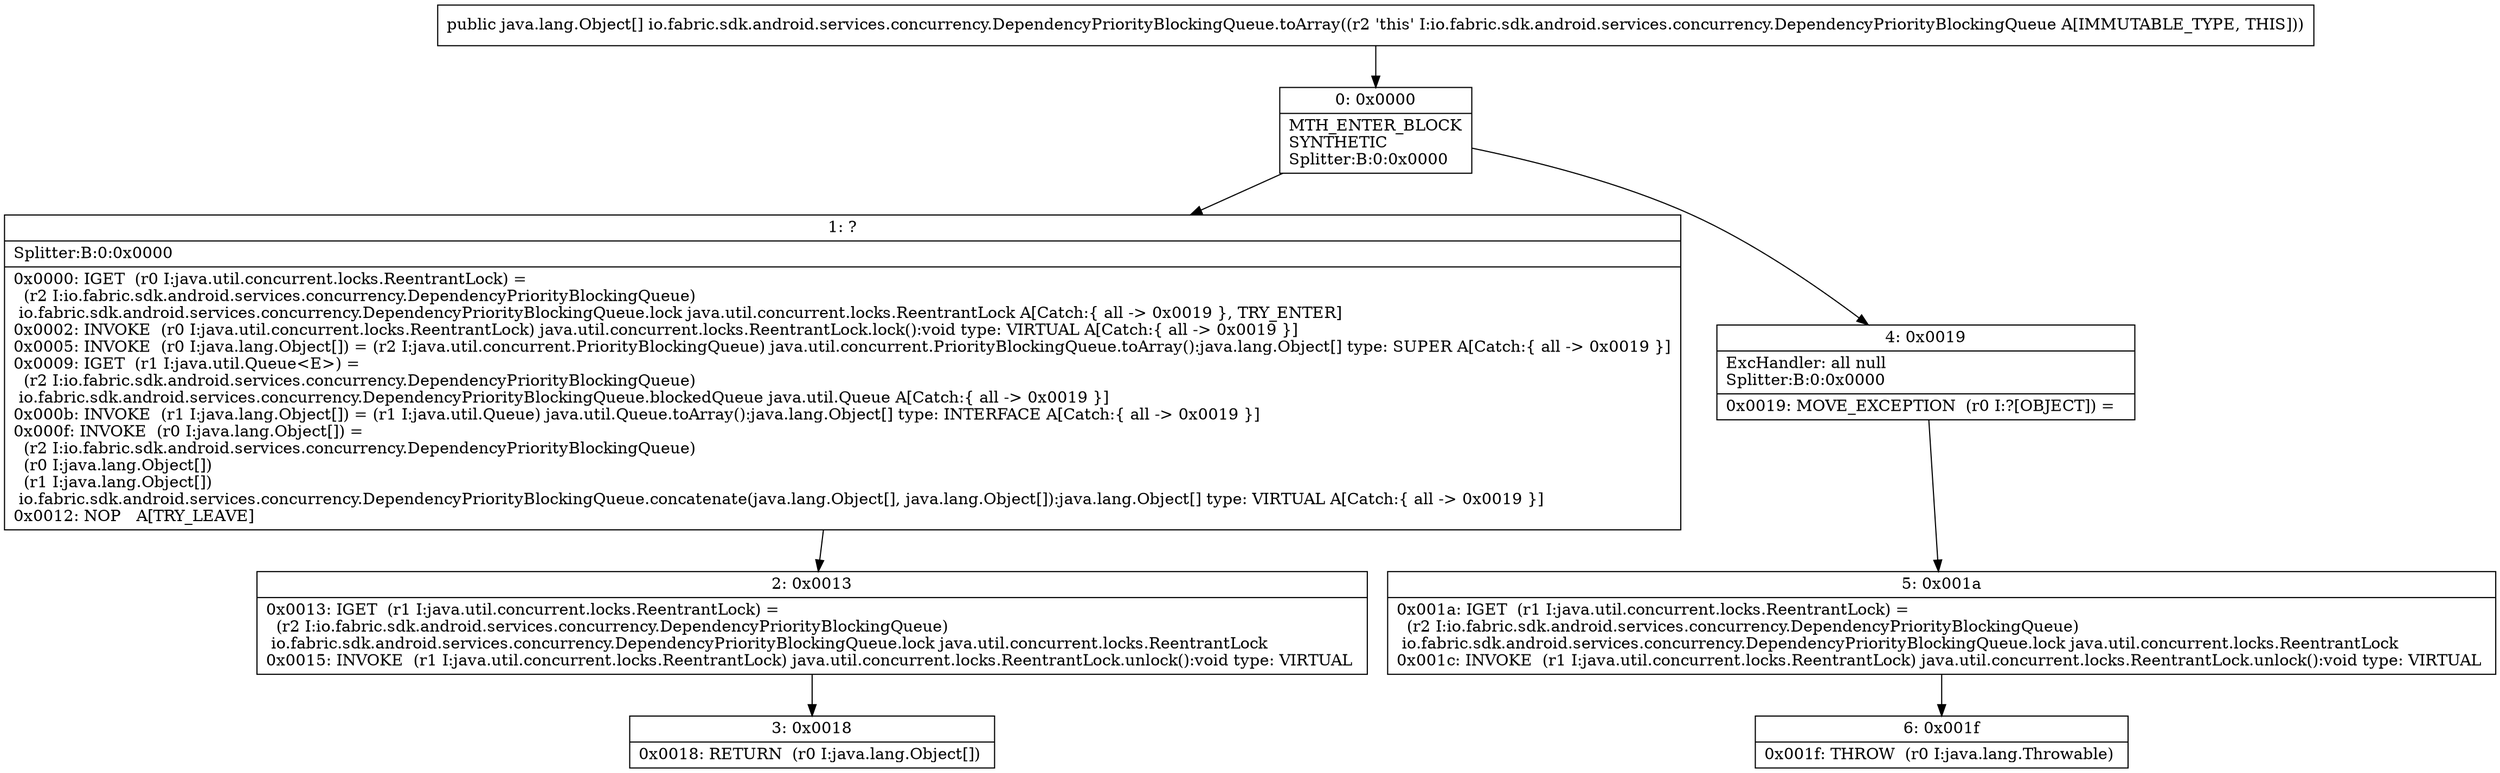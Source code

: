 digraph "CFG forio.fabric.sdk.android.services.concurrency.DependencyPriorityBlockingQueue.toArray()[Ljava\/lang\/Object;" {
Node_0 [shape=record,label="{0\:\ 0x0000|MTH_ENTER_BLOCK\lSYNTHETIC\lSplitter:B:0:0x0000\l}"];
Node_1 [shape=record,label="{1\:\ ?|Splitter:B:0:0x0000\l|0x0000: IGET  (r0 I:java.util.concurrent.locks.ReentrantLock) = \l  (r2 I:io.fabric.sdk.android.services.concurrency.DependencyPriorityBlockingQueue)\l io.fabric.sdk.android.services.concurrency.DependencyPriorityBlockingQueue.lock java.util.concurrent.locks.ReentrantLock A[Catch:\{ all \-\> 0x0019 \}, TRY_ENTER]\l0x0002: INVOKE  (r0 I:java.util.concurrent.locks.ReentrantLock) java.util.concurrent.locks.ReentrantLock.lock():void type: VIRTUAL A[Catch:\{ all \-\> 0x0019 \}]\l0x0005: INVOKE  (r0 I:java.lang.Object[]) = (r2 I:java.util.concurrent.PriorityBlockingQueue) java.util.concurrent.PriorityBlockingQueue.toArray():java.lang.Object[] type: SUPER A[Catch:\{ all \-\> 0x0019 \}]\l0x0009: IGET  (r1 I:java.util.Queue\<E\>) = \l  (r2 I:io.fabric.sdk.android.services.concurrency.DependencyPriorityBlockingQueue)\l io.fabric.sdk.android.services.concurrency.DependencyPriorityBlockingQueue.blockedQueue java.util.Queue A[Catch:\{ all \-\> 0x0019 \}]\l0x000b: INVOKE  (r1 I:java.lang.Object[]) = (r1 I:java.util.Queue) java.util.Queue.toArray():java.lang.Object[] type: INTERFACE A[Catch:\{ all \-\> 0x0019 \}]\l0x000f: INVOKE  (r0 I:java.lang.Object[]) = \l  (r2 I:io.fabric.sdk.android.services.concurrency.DependencyPriorityBlockingQueue)\l  (r0 I:java.lang.Object[])\l  (r1 I:java.lang.Object[])\l io.fabric.sdk.android.services.concurrency.DependencyPriorityBlockingQueue.concatenate(java.lang.Object[], java.lang.Object[]):java.lang.Object[] type: VIRTUAL A[Catch:\{ all \-\> 0x0019 \}]\l0x0012: NOP   A[TRY_LEAVE]\l}"];
Node_2 [shape=record,label="{2\:\ 0x0013|0x0013: IGET  (r1 I:java.util.concurrent.locks.ReentrantLock) = \l  (r2 I:io.fabric.sdk.android.services.concurrency.DependencyPriorityBlockingQueue)\l io.fabric.sdk.android.services.concurrency.DependencyPriorityBlockingQueue.lock java.util.concurrent.locks.ReentrantLock \l0x0015: INVOKE  (r1 I:java.util.concurrent.locks.ReentrantLock) java.util.concurrent.locks.ReentrantLock.unlock():void type: VIRTUAL \l}"];
Node_3 [shape=record,label="{3\:\ 0x0018|0x0018: RETURN  (r0 I:java.lang.Object[]) \l}"];
Node_4 [shape=record,label="{4\:\ 0x0019|ExcHandler: all null\lSplitter:B:0:0x0000\l|0x0019: MOVE_EXCEPTION  (r0 I:?[OBJECT]) =  \l}"];
Node_5 [shape=record,label="{5\:\ 0x001a|0x001a: IGET  (r1 I:java.util.concurrent.locks.ReentrantLock) = \l  (r2 I:io.fabric.sdk.android.services.concurrency.DependencyPriorityBlockingQueue)\l io.fabric.sdk.android.services.concurrency.DependencyPriorityBlockingQueue.lock java.util.concurrent.locks.ReentrantLock \l0x001c: INVOKE  (r1 I:java.util.concurrent.locks.ReentrantLock) java.util.concurrent.locks.ReentrantLock.unlock():void type: VIRTUAL \l}"];
Node_6 [shape=record,label="{6\:\ 0x001f|0x001f: THROW  (r0 I:java.lang.Throwable) \l}"];
MethodNode[shape=record,label="{public java.lang.Object[] io.fabric.sdk.android.services.concurrency.DependencyPriorityBlockingQueue.toArray((r2 'this' I:io.fabric.sdk.android.services.concurrency.DependencyPriorityBlockingQueue A[IMMUTABLE_TYPE, THIS])) }"];
MethodNode -> Node_0;
Node_0 -> Node_1;
Node_0 -> Node_4;
Node_1 -> Node_2;
Node_2 -> Node_3;
Node_4 -> Node_5;
Node_5 -> Node_6;
}

